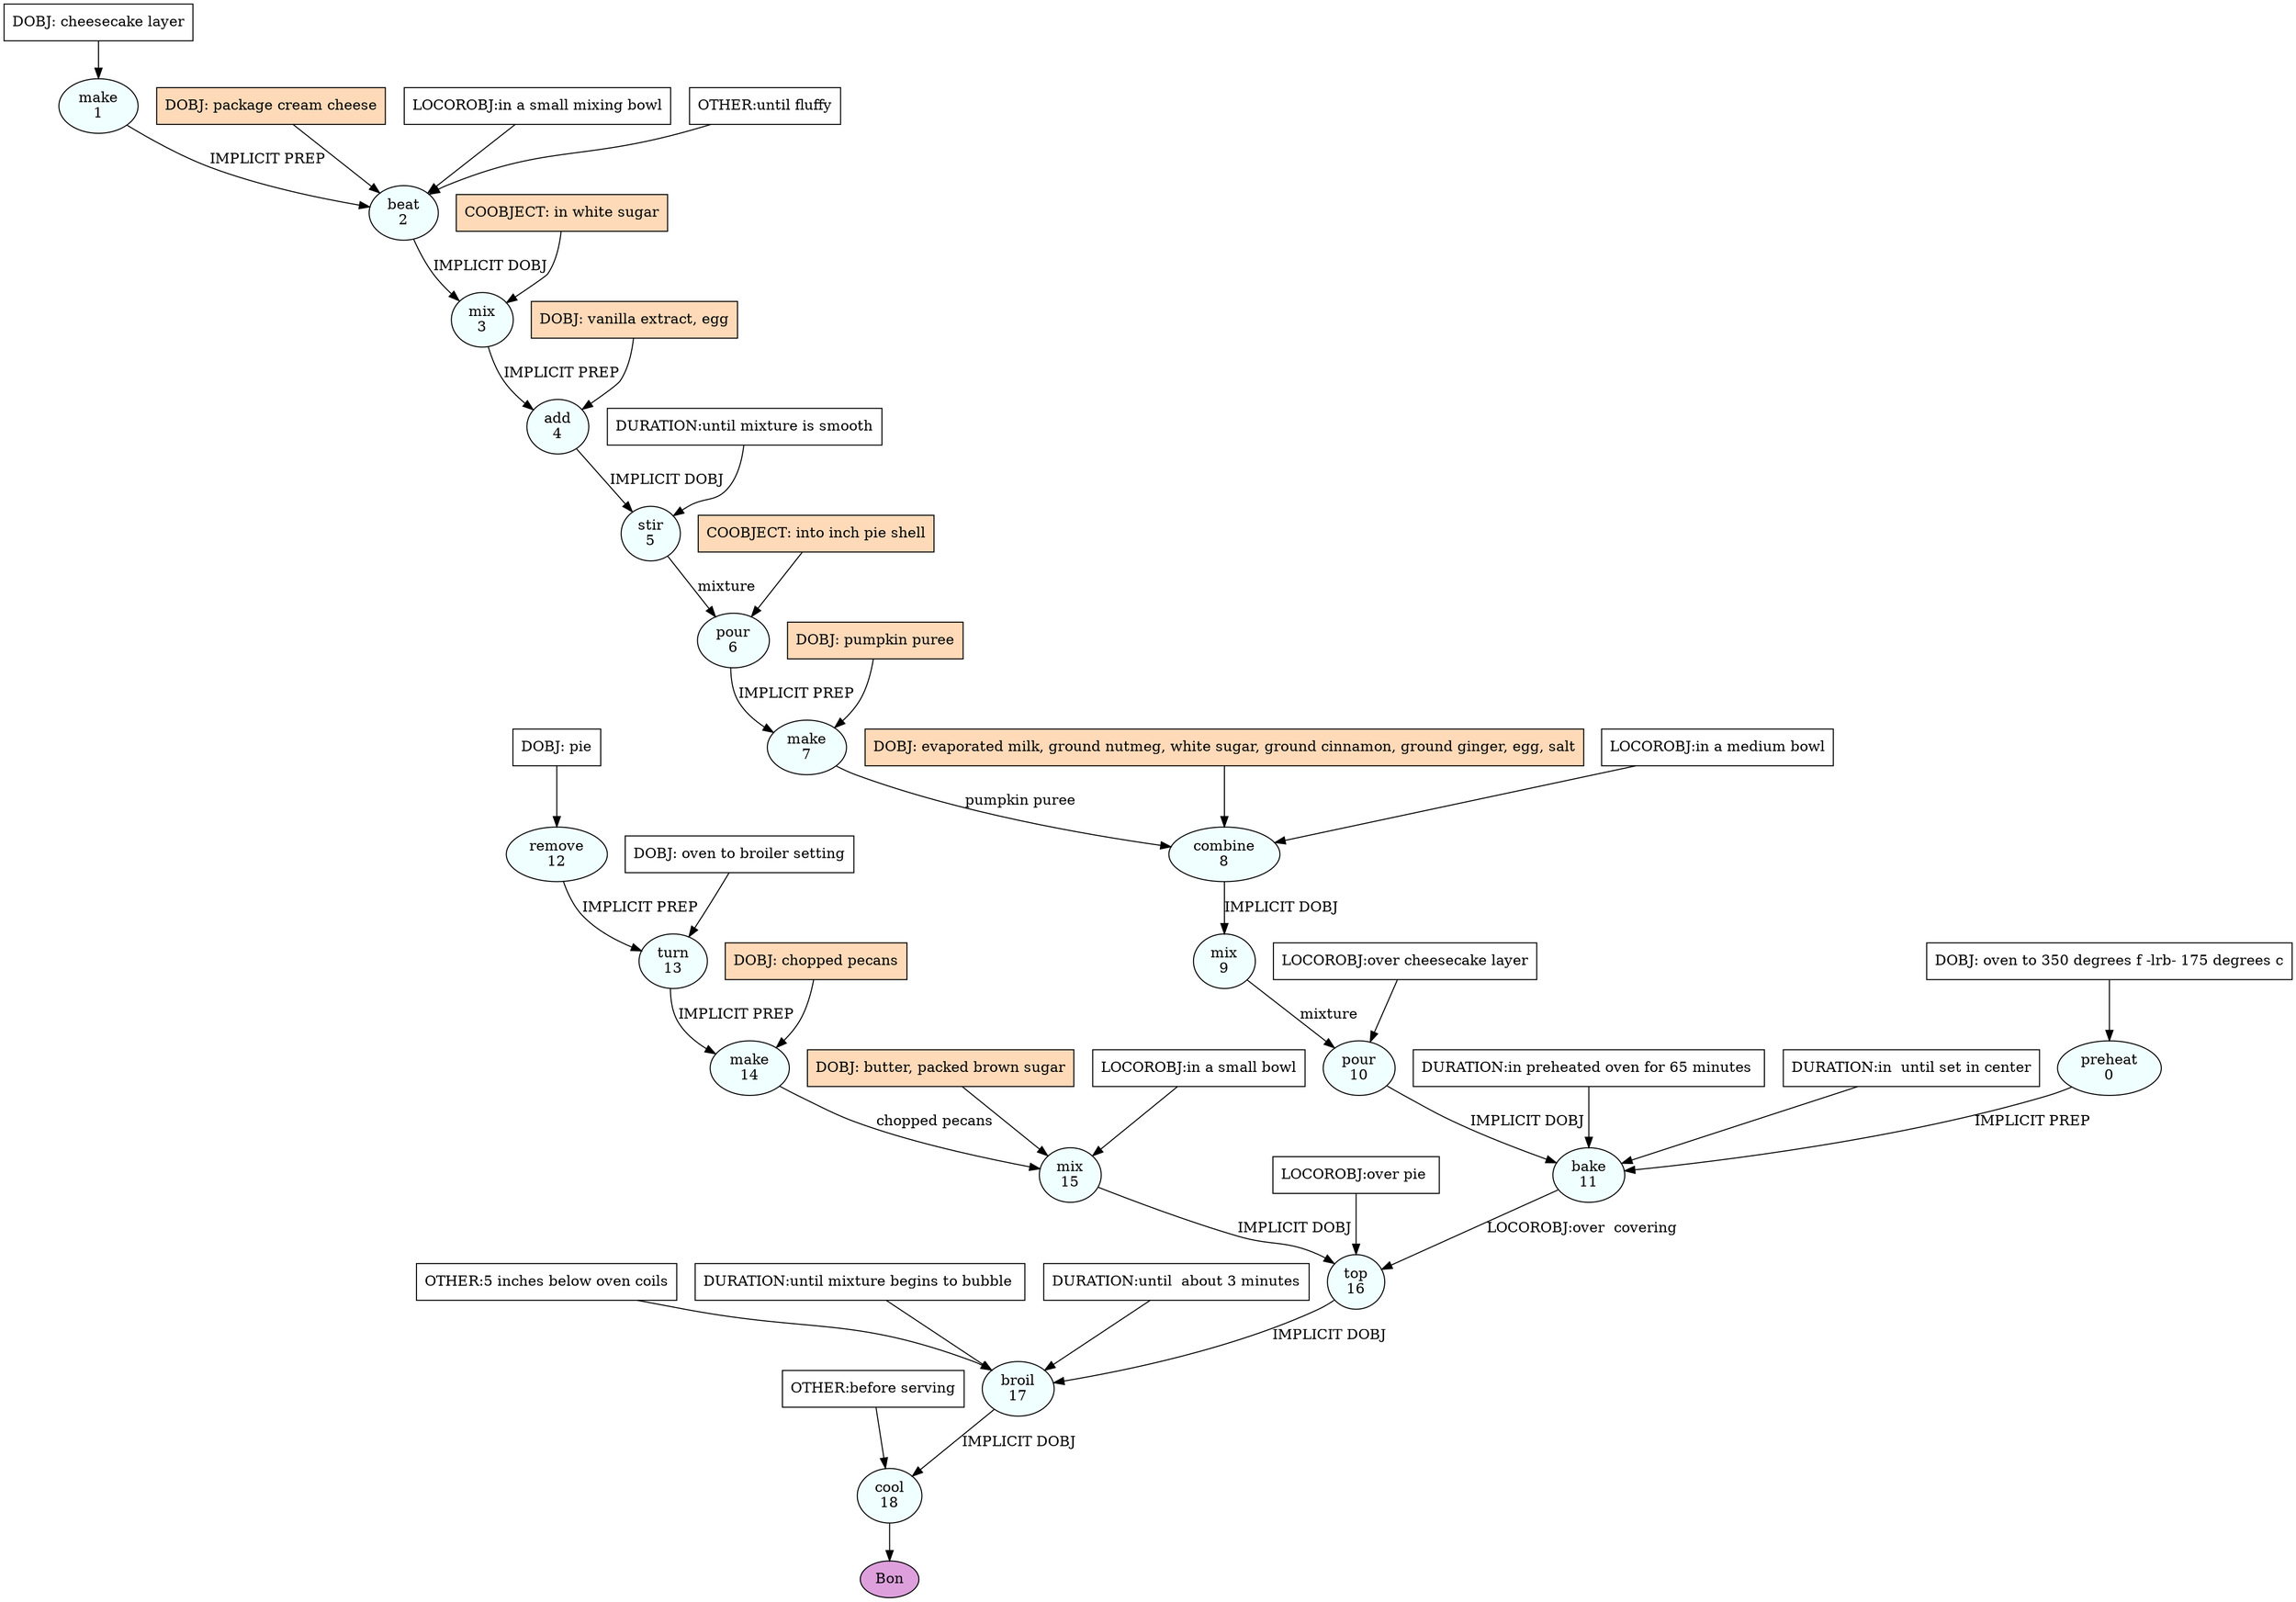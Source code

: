 digraph recipe {
E0[label="preheat
0", shape=oval, style=filled, fillcolor=azure]
E1[label="make
1", shape=oval, style=filled, fillcolor=azure]
E2[label="beat
2", shape=oval, style=filled, fillcolor=azure]
E3[label="mix
3", shape=oval, style=filled, fillcolor=azure]
E4[label="add
4", shape=oval, style=filled, fillcolor=azure]
E5[label="stir
5", shape=oval, style=filled, fillcolor=azure]
E6[label="pour
6", shape=oval, style=filled, fillcolor=azure]
E7[label="make
7", shape=oval, style=filled, fillcolor=azure]
E8[label="combine
8", shape=oval, style=filled, fillcolor=azure]
E9[label="mix
9", shape=oval, style=filled, fillcolor=azure]
E10[label="pour
10", shape=oval, style=filled, fillcolor=azure]
E11[label="bake
11", shape=oval, style=filled, fillcolor=azure]
E12[label="remove
12", shape=oval, style=filled, fillcolor=azure]
E13[label="turn
13", shape=oval, style=filled, fillcolor=azure]
E14[label="make
14", shape=oval, style=filled, fillcolor=azure]
E15[label="mix
15", shape=oval, style=filled, fillcolor=azure]
E16[label="top
16", shape=oval, style=filled, fillcolor=azure]
E17[label="broil
17", shape=oval, style=filled, fillcolor=azure]
E18[label="cool
18", shape=oval, style=filled, fillcolor=azure]
D0[label="DOBJ: oven to 350 degrees f -lrb- 175 degrees c", shape=box, style=filled, fillcolor=white]
D0 -> E0
D12[label="DOBJ: pie", shape=box, style=filled, fillcolor=white]
D12 -> E12
D1[label="DOBJ: cheesecake layer", shape=box, style=filled, fillcolor=white]
D1 -> E1
D2_ing[label="DOBJ: package cream cheese", shape=box, style=filled, fillcolor=peachpuff]
D2_ing -> E2
E1 -> E2 [label="IMPLICIT PREP"]
P2_1_0[label="LOCOROBJ:in a small mixing bowl", shape=box, style=filled, fillcolor=white]
P2_1_0 -> E2
P2_2_0[label="OTHER:until fluffy", shape=box, style=filled, fillcolor=white]
P2_2_0 -> E2
E2 -> E3 [label="IMPLICIT DOBJ"]
P3_0_ing[label="COOBJECT: in white sugar", shape=box, style=filled, fillcolor=peachpuff]
P3_0_ing -> E3
D4_ing[label="DOBJ: vanilla extract, egg", shape=box, style=filled, fillcolor=peachpuff]
D4_ing -> E4
E3 -> E4 [label="IMPLICIT PREP"]
E4 -> E5 [label="IMPLICIT DOBJ"]
P5_0_0[label="DURATION:until mixture is smooth", shape=box, style=filled, fillcolor=white]
P5_0_0 -> E5
E5 -> E6 [label="mixture"]
P6_0_ing[label="COOBJECT: into inch pie shell", shape=box, style=filled, fillcolor=peachpuff]
P6_0_ing -> E6
D7_ing[label="DOBJ: pumpkin puree", shape=box, style=filled, fillcolor=peachpuff]
D7_ing -> E7
E6 -> E7 [label="IMPLICIT PREP"]
D8_ing[label="DOBJ: evaporated milk, ground nutmeg, white sugar, ground cinnamon, ground ginger, egg, salt", shape=box, style=filled, fillcolor=peachpuff]
D8_ing -> E8
E7 -> E8 [label="pumpkin puree "]
P8_0_0[label="LOCOROBJ:in a medium bowl", shape=box, style=filled, fillcolor=white]
P8_0_0 -> E8
E8 -> E9 [label="IMPLICIT DOBJ"]
E9 -> E10 [label="mixture"]
P10_0_0[label="LOCOROBJ:over cheesecake layer", shape=box, style=filled, fillcolor=white]
P10_0_0 -> E10
E10 -> E11 [label="IMPLICIT DOBJ"]
E0 -> E11 [label="IMPLICIT PREP"]
P11_1_0[label="DURATION:in preheated oven for 65 minutes ", shape=box, style=filled, fillcolor=white]
P11_1_0 -> E11
P11_1_1[label="DURATION:in  until set in center", shape=box, style=filled, fillcolor=white]
P11_1_1 -> E11
D13_0[label="DOBJ: oven to broiler setting", shape=box, style=filled, fillcolor=white]
D13_0 -> E13
E12 -> E13 [label="IMPLICIT PREP"]
D14_ing[label="DOBJ: chopped pecans", shape=box, style=filled, fillcolor=peachpuff]
D14_ing -> E14
E13 -> E14 [label="IMPLICIT PREP"]
D15_ing[label="DOBJ: butter, packed brown sugar", shape=box, style=filled, fillcolor=peachpuff]
D15_ing -> E15
E14 -> E15 [label="chopped pecans"]
P15_0_0[label="LOCOROBJ:in a small bowl", shape=box, style=filled, fillcolor=white]
P15_0_0 -> E15
E15 -> E16 [label="IMPLICIT DOBJ"]
P16_0_0[label="LOCOROBJ:over pie ", shape=box, style=filled, fillcolor=white]
P16_0_0 -> E16
E11 -> E16 [label="LOCOROBJ:over  covering"]
E16 -> E17 [label="IMPLICIT DOBJ"]
P17_0_0[label="OTHER:5 inches below oven coils", shape=box, style=filled, fillcolor=white]
P17_0_0 -> E17
P17_1_0[label="DURATION:until mixture begins to bubble ", shape=box, style=filled, fillcolor=white]
P17_1_0 -> E17
P17_1_1[label="DURATION:until  about 3 minutes", shape=box, style=filled, fillcolor=white]
P17_1_1 -> E17
E17 -> E18 [label="IMPLICIT DOBJ"]
P18_0_0[label="OTHER:before serving", shape=box, style=filled, fillcolor=white]
P18_0_0 -> E18
EOR[label="Bon", shape=oval, style=filled, fillcolor=plum]
E18 -> EOR
}
